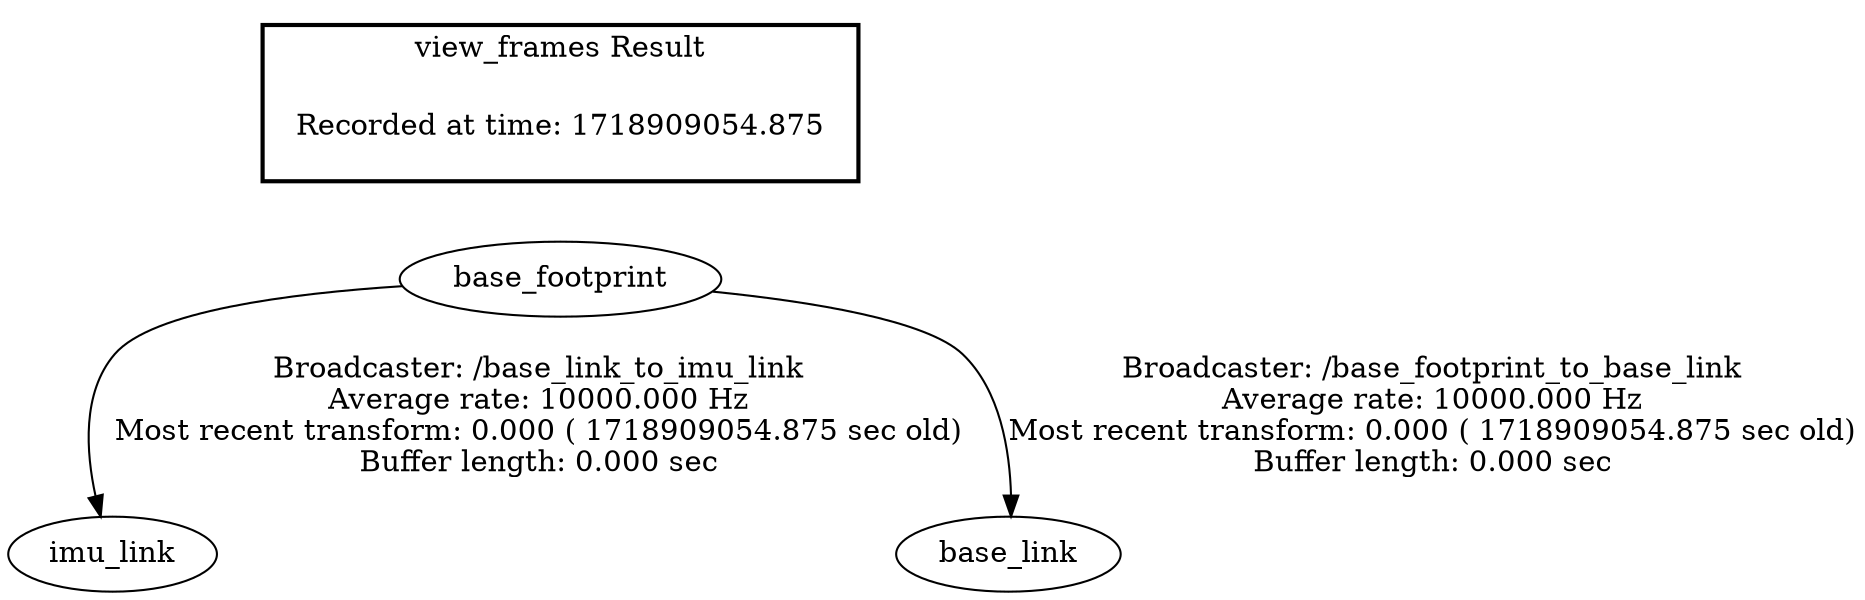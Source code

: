 digraph G {
"base_footprint" -> "imu_link"[label="Broadcaster: /base_link_to_imu_link\nAverage rate: 10000.000 Hz\nMost recent transform: 0.000 ( 1718909054.875 sec old)\nBuffer length: 0.000 sec\n"];
"base_footprint" -> "base_link"[label="Broadcaster: /base_footprint_to_base_link\nAverage rate: 10000.000 Hz\nMost recent transform: 0.000 ( 1718909054.875 sec old)\nBuffer length: 0.000 sec\n"];
edge [style=invis];
 subgraph cluster_legend { style=bold; color=black; label ="view_frames Result";
"Recorded at time: 1718909054.875"[ shape=plaintext ] ;
 }->"base_footprint";
}